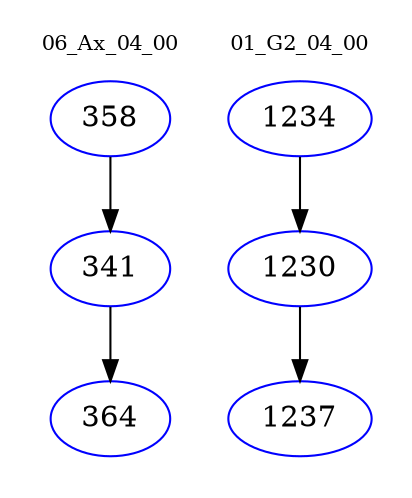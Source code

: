 digraph{
subgraph cluster_0 {
color = white
label = "06_Ax_04_00";
fontsize=10;
T0_358 [label="358", color="blue"]
T0_358 -> T0_341 [color="black"]
T0_341 [label="341", color="blue"]
T0_341 -> T0_364 [color="black"]
T0_364 [label="364", color="blue"]
}
subgraph cluster_1 {
color = white
label = "01_G2_04_00";
fontsize=10;
T1_1234 [label="1234", color="blue"]
T1_1234 -> T1_1230 [color="black"]
T1_1230 [label="1230", color="blue"]
T1_1230 -> T1_1237 [color="black"]
T1_1237 [label="1237", color="blue"]
}
}
